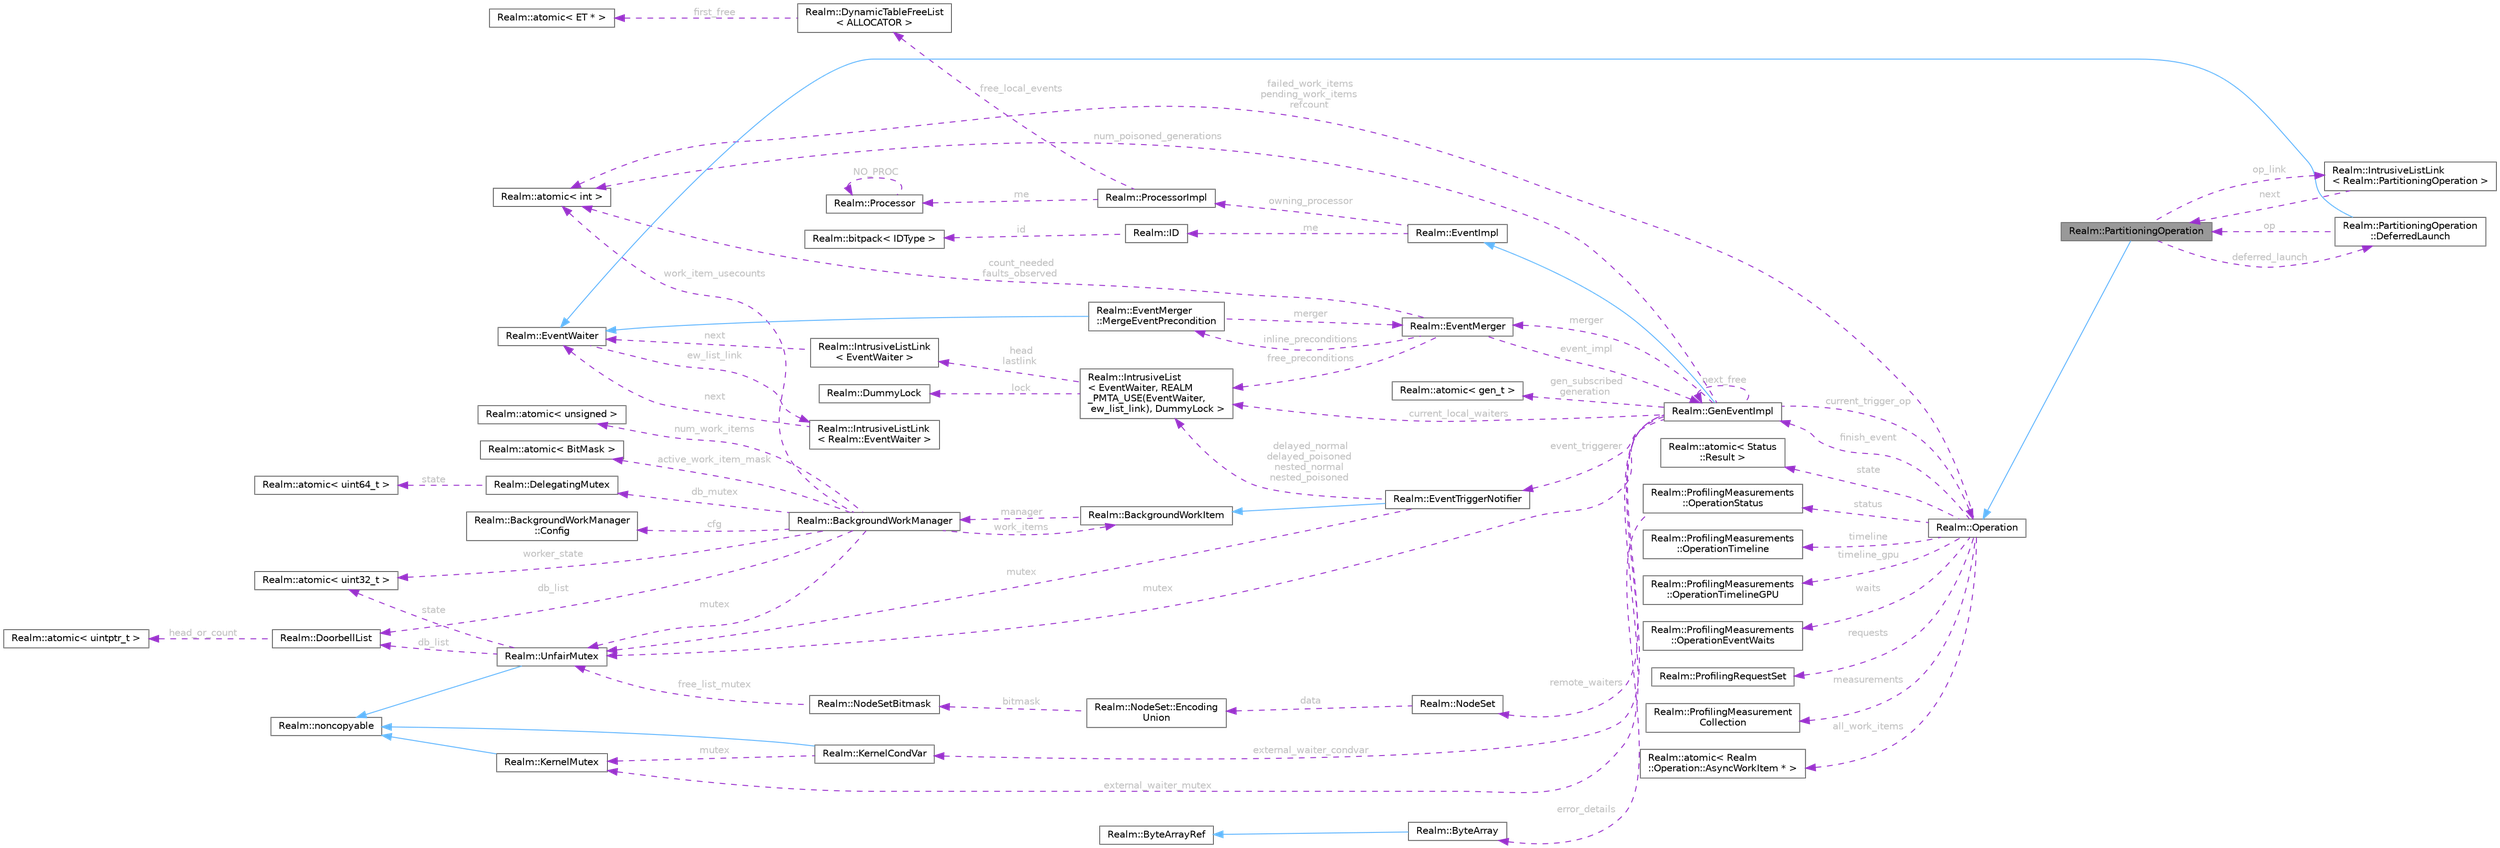 digraph "Realm::PartitioningOperation"
{
 // LATEX_PDF_SIZE
  bgcolor="transparent";
  edge [fontname=Helvetica,fontsize=10,labelfontname=Helvetica,labelfontsize=10];
  node [fontname=Helvetica,fontsize=10,shape=box,height=0.2,width=0.4];
  rankdir="LR";
  Node1 [id="Node000001",label="Realm::PartitioningOperation",height=0.2,width=0.4,color="gray40", fillcolor="grey60", style="filled", fontcolor="black",tooltip=" "];
  Node2 -> Node1 [id="edge1_Node000001_Node000002",dir="back",color="steelblue1",style="solid",tooltip=" "];
  Node2 [id="Node000002",label="Realm::Operation",height=0.2,width=0.4,color="gray40", fillcolor="white", style="filled",URL="$classRealm_1_1Operation.html",tooltip=" "];
  Node3 -> Node2 [id="edge2_Node000002_Node000003",dir="back",color="darkorchid3",style="dashed",tooltip=" ",label=" finish_event",fontcolor="grey" ];
  Node3 [id="Node000003",label="Realm::GenEventImpl",height=0.2,width=0.4,color="gray40", fillcolor="white", style="filled",URL="$classRealm_1_1GenEventImpl.html",tooltip=" "];
  Node4 -> Node3 [id="edge3_Node000003_Node000004",dir="back",color="steelblue1",style="solid",tooltip=" "];
  Node4 [id="Node000004",label="Realm::EventImpl",height=0.2,width=0.4,color="gray40", fillcolor="white", style="filled",URL="$classRealm_1_1EventImpl.html",tooltip=" "];
  Node5 -> Node4 [id="edge4_Node000004_Node000005",dir="back",color="darkorchid3",style="dashed",tooltip=" ",label=" me",fontcolor="grey" ];
  Node5 [id="Node000005",label="Realm::ID",height=0.2,width=0.4,color="gray40", fillcolor="white", style="filled",URL="$classRealm_1_1ID.html",tooltip=" "];
  Node6 -> Node5 [id="edge5_Node000005_Node000006",dir="back",color="darkorchid3",style="dashed",tooltip=" ",label=" id",fontcolor="grey" ];
  Node6 [id="Node000006",label="Realm::bitpack\< IDType \>",height=0.2,width=0.4,color="gray40", fillcolor="white", style="filled",URL="$classRealm_1_1bitpack.html",tooltip=" "];
  Node7 -> Node4 [id="edge6_Node000004_Node000007",dir="back",color="darkorchid3",style="dashed",tooltip=" ",label=" owning_processor",fontcolor="grey" ];
  Node7 [id="Node000007",label="Realm::ProcessorImpl",height=0.2,width=0.4,color="gray40", fillcolor="white", style="filled",URL="$classRealm_1_1ProcessorImpl.html",tooltip=" "];
  Node8 -> Node7 [id="edge7_Node000007_Node000008",dir="back",color="darkorchid3",style="dashed",tooltip=" ",label=" free_local_events",fontcolor="grey" ];
  Node8 [id="Node000008",label="Realm::DynamicTableFreeList\l\< ALLOCATOR \>",height=0.2,width=0.4,color="gray40", fillcolor="white", style="filled",URL="$classRealm_1_1DynamicTableFreeList.html",tooltip=" "];
  Node9 -> Node8 [id="edge8_Node000008_Node000009",dir="back",color="darkorchid3",style="dashed",tooltip=" ",label=" first_free",fontcolor="grey" ];
  Node9 [id="Node000009",label="Realm::atomic\< ET * \>",height=0.2,width=0.4,color="gray40", fillcolor="white", style="filled",URL="$classRealm_1_1atomic.html",tooltip=" "];
  Node10 -> Node7 [id="edge9_Node000007_Node000010",dir="back",color="darkorchid3",style="dashed",tooltip=" ",label=" me",fontcolor="grey" ];
  Node10 [id="Node000010",label="Realm::Processor",height=0.2,width=0.4,color="gray40", fillcolor="white", style="filled",URL="$classRealm_1_1Processor.html",tooltip=" "];
  Node10 -> Node10 [id="edge10_Node000010_Node000010",dir="back",color="darkorchid3",style="dashed",tooltip=" ",label=" NO_PROC",fontcolor="grey" ];
  Node11 -> Node3 [id="edge11_Node000003_Node000011",dir="back",color="darkorchid3",style="dashed",tooltip=" ",label=" gen_subscribed\ngeneration",fontcolor="grey" ];
  Node11 [id="Node000011",label="Realm::atomic\< gen_t \>",height=0.2,width=0.4,color="gray40", fillcolor="white", style="filled",URL="$classRealm_1_1atomic.html",tooltip=" "];
  Node12 -> Node3 [id="edge12_Node000003_Node000012",dir="back",color="darkorchid3",style="dashed",tooltip=" ",label=" num_poisoned_generations",fontcolor="grey" ];
  Node12 [id="Node000012",label="Realm::atomic\< int \>",height=0.2,width=0.4,color="gray40", fillcolor="white", style="filled",URL="$classRealm_1_1atomic.html",tooltip=" "];
  Node3 -> Node3 [id="edge13_Node000003_Node000003",dir="back",color="darkorchid3",style="dashed",tooltip=" ",label=" next_free",fontcolor="grey" ];
  Node13 -> Node3 [id="edge14_Node000003_Node000013",dir="back",color="darkorchid3",style="dashed",tooltip=" ",label=" merger",fontcolor="grey" ];
  Node13 [id="Node000013",label="Realm::EventMerger",height=0.2,width=0.4,color="gray40", fillcolor="white", style="filled",URL="$classRealm_1_1EventMerger.html",tooltip=" "];
  Node3 -> Node13 [id="edge15_Node000013_Node000003",dir="back",color="darkorchid3",style="dashed",tooltip=" ",label=" event_impl",fontcolor="grey" ];
  Node12 -> Node13 [id="edge16_Node000013_Node000012",dir="back",color="darkorchid3",style="dashed",tooltip=" ",label=" count_needed\nfaults_observed",fontcolor="grey" ];
  Node14 -> Node13 [id="edge17_Node000013_Node000014",dir="back",color="darkorchid3",style="dashed",tooltip=" ",label=" inline_preconditions",fontcolor="grey" ];
  Node14 [id="Node000014",label="Realm::EventMerger\l::MergeEventPrecondition",height=0.2,width=0.4,color="gray40", fillcolor="white", style="filled",URL="$classRealm_1_1EventMerger_1_1MergeEventPrecondition.html",tooltip=" "];
  Node15 -> Node14 [id="edge18_Node000014_Node000015",dir="back",color="steelblue1",style="solid",tooltip=" "];
  Node15 [id="Node000015",label="Realm::EventWaiter",height=0.2,width=0.4,color="gray40", fillcolor="white", style="filled",URL="$classRealm_1_1EventWaiter.html",tooltip=" "];
  Node16 -> Node15 [id="edge19_Node000015_Node000016",dir="back",color="darkorchid3",style="dashed",tooltip=" ",label=" ew_list_link",fontcolor="grey" ];
  Node16 [id="Node000016",label="Realm::IntrusiveListLink\l\< Realm::EventWaiter \>",height=0.2,width=0.4,color="gray40", fillcolor="white", style="filled",URL="$structRealm_1_1IntrusiveListLink.html",tooltip=" "];
  Node15 -> Node16 [id="edge20_Node000016_Node000015",dir="back",color="darkorchid3",style="dashed",tooltip=" ",label=" next",fontcolor="grey" ];
  Node13 -> Node14 [id="edge21_Node000014_Node000013",dir="back",color="darkorchid3",style="dashed",tooltip=" ",label=" merger",fontcolor="grey" ];
  Node17 -> Node13 [id="edge22_Node000013_Node000017",dir="back",color="darkorchid3",style="dashed",tooltip=" ",label=" free_preconditions",fontcolor="grey" ];
  Node17 [id="Node000017",label="Realm::IntrusiveList\l\< EventWaiter, REALM\l_PMTA_USE(EventWaiter,\l ew_list_link), DummyLock \>",height=0.2,width=0.4,color="gray40", fillcolor="white", style="filled",URL="$classRealm_1_1IntrusiveList.html",tooltip=" "];
  Node18 -> Node17 [id="edge23_Node000017_Node000018",dir="back",color="darkorchid3",style="dashed",tooltip=" ",label=" lock",fontcolor="grey" ];
  Node18 [id="Node000018",label="Realm::DummyLock",height=0.2,width=0.4,color="gray40", fillcolor="white", style="filled",URL="$classRealm_1_1DummyLock.html",tooltip=" "];
  Node19 -> Node17 [id="edge24_Node000017_Node000019",dir="back",color="darkorchid3",style="dashed",tooltip=" ",label=" head\nlastlink",fontcolor="grey" ];
  Node19 [id="Node000019",label="Realm::IntrusiveListLink\l\< EventWaiter \>",height=0.2,width=0.4,color="gray40", fillcolor="white", style="filled",URL="$structRealm_1_1IntrusiveListLink.html",tooltip=" "];
  Node15 -> Node19 [id="edge25_Node000019_Node000015",dir="back",color="darkorchid3",style="dashed",tooltip=" ",label=" next",fontcolor="grey" ];
  Node20 -> Node3 [id="edge26_Node000003_Node000020",dir="back",color="darkorchid3",style="dashed",tooltip=" ",label=" event_triggerer",fontcolor="grey" ];
  Node20 [id="Node000020",label="Realm::EventTriggerNotifier",height=0.2,width=0.4,color="gray40", fillcolor="white", style="filled",URL="$classRealm_1_1EventTriggerNotifier.html",tooltip=" "];
  Node21 -> Node20 [id="edge27_Node000020_Node000021",dir="back",color="steelblue1",style="solid",tooltip=" "];
  Node21 [id="Node000021",label="Realm::BackgroundWorkItem",height=0.2,width=0.4,color="gray40", fillcolor="white", style="filled",URL="$classRealm_1_1BackgroundWorkItem.html",tooltip=" "];
  Node22 -> Node21 [id="edge28_Node000021_Node000022",dir="back",color="darkorchid3",style="dashed",tooltip=" ",label=" manager",fontcolor="grey" ];
  Node22 [id="Node000022",label="Realm::BackgroundWorkManager",height=0.2,width=0.4,color="gray40", fillcolor="white", style="filled",URL="$classRealm_1_1BackgroundWorkManager.html",tooltip=" "];
  Node23 -> Node22 [id="edge29_Node000022_Node000023",dir="back",color="darkorchid3",style="dashed",tooltip=" ",label=" cfg",fontcolor="grey" ];
  Node23 [id="Node000023",label="Realm::BackgroundWorkManager\l::Config",height=0.2,width=0.4,color="gray40", fillcolor="white", style="filled",URL="$structRealm_1_1BackgroundWorkManager_1_1Config.html",tooltip=" "];
  Node24 -> Node22 [id="edge30_Node000022_Node000024",dir="back",color="darkorchid3",style="dashed",tooltip=" ",label=" mutex",fontcolor="grey" ];
  Node24 [id="Node000024",label="Realm::UnfairMutex",height=0.2,width=0.4,color="gray40", fillcolor="white", style="filled",URL="$classRealm_1_1UnfairMutex.html",tooltip=" "];
  Node25 -> Node24 [id="edge31_Node000024_Node000025",dir="back",color="steelblue1",style="solid",tooltip=" "];
  Node25 [id="Node000025",label="Realm::noncopyable",height=0.2,width=0.4,color="gray40", fillcolor="white", style="filled",URL="$classRealm_1_1noncopyable.html",tooltip=" "];
  Node26 -> Node24 [id="edge32_Node000024_Node000026",dir="back",color="darkorchid3",style="dashed",tooltip=" ",label=" state",fontcolor="grey" ];
  Node26 [id="Node000026",label="Realm::atomic\< uint32_t \>",height=0.2,width=0.4,color="gray40", fillcolor="white", style="filled",URL="$classRealm_1_1atomic.html",tooltip=" "];
  Node27 -> Node24 [id="edge33_Node000024_Node000027",dir="back",color="darkorchid3",style="dashed",tooltip=" ",label=" db_list",fontcolor="grey" ];
  Node27 [id="Node000027",label="Realm::DoorbellList",height=0.2,width=0.4,color="gray40", fillcolor="white", style="filled",URL="$classRealm_1_1DoorbellList.html",tooltip=" "];
  Node28 -> Node27 [id="edge34_Node000027_Node000028",dir="back",color="darkorchid3",style="dashed",tooltip=" ",label=" head_or_count",fontcolor="grey" ];
  Node28 [id="Node000028",label="Realm::atomic\< uintptr_t \>",height=0.2,width=0.4,color="gray40", fillcolor="white", style="filled",URL="$classRealm_1_1atomic.html",tooltip=" "];
  Node29 -> Node22 [id="edge35_Node000022_Node000029",dir="back",color="darkorchid3",style="dashed",tooltip=" ",label=" num_work_items",fontcolor="grey" ];
  Node29 [id="Node000029",label="Realm::atomic\< unsigned \>",height=0.2,width=0.4,color="gray40", fillcolor="white", style="filled",URL="$classRealm_1_1atomic.html",tooltip=" "];
  Node30 -> Node22 [id="edge36_Node000022_Node000030",dir="back",color="darkorchid3",style="dashed",tooltip=" ",label=" active_work_item_mask",fontcolor="grey" ];
  Node30 [id="Node000030",label="Realm::atomic\< BitMask \>",height=0.2,width=0.4,color="gray40", fillcolor="white", style="filled",URL="$classRealm_1_1atomic.html",tooltip=" "];
  Node12 -> Node22 [id="edge37_Node000022_Node000012",dir="back",color="darkorchid3",style="dashed",tooltip=" ",label=" work_item_usecounts",fontcolor="grey" ];
  Node21 -> Node22 [id="edge38_Node000022_Node000021",dir="back",color="darkorchid3",style="dashed",tooltip=" ",label=" work_items",fontcolor="grey" ];
  Node26 -> Node22 [id="edge39_Node000022_Node000026",dir="back",color="darkorchid3",style="dashed",tooltip=" ",label=" worker_state",fontcolor="grey" ];
  Node31 -> Node22 [id="edge40_Node000022_Node000031",dir="back",color="darkorchid3",style="dashed",tooltip=" ",label=" db_mutex",fontcolor="grey" ];
  Node31 [id="Node000031",label="Realm::DelegatingMutex",height=0.2,width=0.4,color="gray40", fillcolor="white", style="filled",URL="$classRealm_1_1DelegatingMutex.html",tooltip=" "];
  Node32 -> Node31 [id="edge41_Node000031_Node000032",dir="back",color="darkorchid3",style="dashed",tooltip=" ",label=" state",fontcolor="grey" ];
  Node32 [id="Node000032",label="Realm::atomic\< uint64_t \>",height=0.2,width=0.4,color="gray40", fillcolor="white", style="filled",URL="$classRealm_1_1atomic.html",tooltip=" "];
  Node27 -> Node22 [id="edge42_Node000022_Node000027",dir="back",color="darkorchid3",style="dashed",tooltip=" ",label=" db_list",fontcolor="grey" ];
  Node24 -> Node20 [id="edge43_Node000020_Node000024",dir="back",color="darkorchid3",style="dashed",tooltip=" ",label=" mutex",fontcolor="grey" ];
  Node17 -> Node20 [id="edge44_Node000020_Node000017",dir="back",color="darkorchid3",style="dashed",tooltip=" ",label=" delayed_normal\ndelayed_poisoned\nnested_normal\nnested_poisoned",fontcolor="grey" ];
  Node24 -> Node3 [id="edge45_Node000003_Node000024",dir="back",color="darkorchid3",style="dashed",tooltip=" ",label=" mutex",fontcolor="grey" ];
  Node2 -> Node3 [id="edge46_Node000003_Node000002",dir="back",color="darkorchid3",style="dashed",tooltip=" ",label=" current_trigger_op",fontcolor="grey" ];
  Node17 -> Node3 [id="edge47_Node000003_Node000017",dir="back",color="darkorchid3",style="dashed",tooltip=" ",label=" current_local_waiters",fontcolor="grey" ];
  Node33 -> Node3 [id="edge48_Node000003_Node000033",dir="back",color="darkorchid3",style="dashed",tooltip=" ",label=" external_waiter_mutex",fontcolor="grey" ];
  Node33 [id="Node000033",label="Realm::KernelMutex",height=0.2,width=0.4,color="gray40", fillcolor="white", style="filled",URL="$classRealm_1_1KernelMutex.html",tooltip=" "];
  Node25 -> Node33 [id="edge49_Node000033_Node000025",dir="back",color="steelblue1",style="solid",tooltip=" "];
  Node34 -> Node3 [id="edge50_Node000003_Node000034",dir="back",color="darkorchid3",style="dashed",tooltip=" ",label=" external_waiter_condvar",fontcolor="grey" ];
  Node34 [id="Node000034",label="Realm::KernelCondVar",height=0.2,width=0.4,color="gray40", fillcolor="white", style="filled",URL="$classRealm_1_1KernelCondVar.html",tooltip=" "];
  Node25 -> Node34 [id="edge51_Node000034_Node000025",dir="back",color="steelblue1",style="solid",tooltip=" "];
  Node33 -> Node34 [id="edge52_Node000034_Node000033",dir="back",color="darkorchid3",style="dashed",tooltip=" ",label=" mutex",fontcolor="grey" ];
  Node35 -> Node3 [id="edge53_Node000003_Node000035",dir="back",color="darkorchid3",style="dashed",tooltip=" ",label=" remote_waiters",fontcolor="grey" ];
  Node35 [id="Node000035",label="Realm::NodeSet",height=0.2,width=0.4,color="gray40", fillcolor="white", style="filled",URL="$classRealm_1_1NodeSet.html",tooltip=" "];
  Node36 -> Node35 [id="edge54_Node000035_Node000036",dir="back",color="darkorchid3",style="dashed",tooltip=" ",label=" data",fontcolor="grey" ];
  Node36 [id="Node000036",label="Realm::NodeSet::Encoding\lUnion",height=0.2,width=0.4,color="gray40", fillcolor="white", style="filled",URL="$unionRealm_1_1NodeSet_1_1EncodingUnion.html",tooltip=" "];
  Node37 -> Node36 [id="edge55_Node000036_Node000037",dir="back",color="darkorchid3",style="dashed",tooltip=" ",label=" bitmask",fontcolor="grey" ];
  Node37 [id="Node000037",label="Realm::NodeSetBitmask",height=0.2,width=0.4,color="gray40", fillcolor="white", style="filled",URL="$classRealm_1_1NodeSetBitmask.html",tooltip=" "];
  Node24 -> Node37 [id="edge56_Node000037_Node000024",dir="back",color="darkorchid3",style="dashed",tooltip=" ",label=" free_list_mutex",fontcolor="grey" ];
  Node12 -> Node2 [id="edge57_Node000002_Node000012",dir="back",color="darkorchid3",style="dashed",tooltip=" ",label=" failed_work_items\npending_work_items\nrefcount",fontcolor="grey" ];
  Node38 -> Node2 [id="edge58_Node000002_Node000038",dir="back",color="darkorchid3",style="dashed",tooltip=" ",label=" state",fontcolor="grey" ];
  Node38 [id="Node000038",label="Realm::atomic\< Status\l::Result \>",height=0.2,width=0.4,color="gray40", fillcolor="white", style="filled",URL="$classRealm_1_1atomic.html",tooltip=" "];
  Node39 -> Node2 [id="edge59_Node000002_Node000039",dir="back",color="darkorchid3",style="dashed",tooltip=" ",label=" status",fontcolor="grey" ];
  Node39 [id="Node000039",label="Realm::ProfilingMeasurements\l::OperationStatus",height=0.2,width=0.4,color="gray40", fillcolor="white", style="filled",URL="$structRealm_1_1ProfilingMeasurements_1_1OperationStatus.html",tooltip=" "];
  Node40 -> Node39 [id="edge60_Node000039_Node000040",dir="back",color="darkorchid3",style="dashed",tooltip=" ",label=" error_details",fontcolor="grey" ];
  Node40 [id="Node000040",label="Realm::ByteArray",height=0.2,width=0.4,color="gray40", fillcolor="white", style="filled",URL="$classRealm_1_1ByteArray.html",tooltip=" "];
  Node41 -> Node40 [id="edge61_Node000040_Node000041",dir="back",color="steelblue1",style="solid",tooltip=" "];
  Node41 [id="Node000041",label="Realm::ByteArrayRef",height=0.2,width=0.4,color="gray40", fillcolor="white", style="filled",URL="$classRealm_1_1ByteArrayRef.html",tooltip=" "];
  Node42 -> Node2 [id="edge62_Node000002_Node000042",dir="back",color="darkorchid3",style="dashed",tooltip=" ",label=" timeline",fontcolor="grey" ];
  Node42 [id="Node000042",label="Realm::ProfilingMeasurements\l::OperationTimeline",height=0.2,width=0.4,color="gray40", fillcolor="white", style="filled",URL="$structRealm_1_1ProfilingMeasurements_1_1OperationTimeline.html",tooltip=" "];
  Node43 -> Node2 [id="edge63_Node000002_Node000043",dir="back",color="darkorchid3",style="dashed",tooltip=" ",label=" timeline_gpu",fontcolor="grey" ];
  Node43 [id="Node000043",label="Realm::ProfilingMeasurements\l::OperationTimelineGPU",height=0.2,width=0.4,color="gray40", fillcolor="white", style="filled",URL="$structRealm_1_1ProfilingMeasurements_1_1OperationTimelineGPU.html",tooltip=" "];
  Node44 -> Node2 [id="edge64_Node000002_Node000044",dir="back",color="darkorchid3",style="dashed",tooltip=" ",label=" waits",fontcolor="grey" ];
  Node44 [id="Node000044",label="Realm::ProfilingMeasurements\l::OperationEventWaits",height=0.2,width=0.4,color="gray40", fillcolor="white", style="filled",URL="$structRealm_1_1ProfilingMeasurements_1_1OperationEventWaits.html",tooltip=" "];
  Node45 -> Node2 [id="edge65_Node000002_Node000045",dir="back",color="darkorchid3",style="dashed",tooltip=" ",label=" requests",fontcolor="grey" ];
  Node45 [id="Node000045",label="Realm::ProfilingRequestSet",height=0.2,width=0.4,color="gray40", fillcolor="white", style="filled",URL="$classRealm_1_1ProfilingRequestSet.html",tooltip=" "];
  Node46 -> Node2 [id="edge66_Node000002_Node000046",dir="back",color="darkorchid3",style="dashed",tooltip=" ",label=" measurements",fontcolor="grey" ];
  Node46 [id="Node000046",label="Realm::ProfilingMeasurement\lCollection",height=0.2,width=0.4,color="gray40", fillcolor="white", style="filled",URL="$classRealm_1_1ProfilingMeasurementCollection.html",tooltip=" "];
  Node47 -> Node2 [id="edge67_Node000002_Node000047",dir="back",color="darkorchid3",style="dashed",tooltip=" ",label=" all_work_items",fontcolor="grey" ];
  Node47 [id="Node000047",label="Realm::atomic\< Realm\l::Operation::AsyncWorkItem * \>",height=0.2,width=0.4,color="gray40", fillcolor="white", style="filled",URL="$classRealm_1_1atomic.html",tooltip=" "];
  Node48 -> Node1 [id="edge68_Node000001_Node000048",dir="back",color="darkorchid3",style="dashed",tooltip=" ",label=" op_link",fontcolor="grey" ];
  Node48 [id="Node000048",label="Realm::IntrusiveListLink\l\< Realm::PartitioningOperation \>",height=0.2,width=0.4,color="gray40", fillcolor="white", style="filled",URL="$structRealm_1_1IntrusiveListLink.html",tooltip=" "];
  Node1 -> Node48 [id="edge69_Node000048_Node000001",dir="back",color="darkorchid3",style="dashed",tooltip=" ",label=" next",fontcolor="grey" ];
  Node49 -> Node1 [id="edge70_Node000001_Node000049",dir="back",color="darkorchid3",style="dashed",tooltip=" ",label=" deferred_launch",fontcolor="grey" ];
  Node49 [id="Node000049",label="Realm::PartitioningOperation\l::DeferredLaunch",height=0.2,width=0.4,color="gray40", fillcolor="white", style="filled",URL="$classRealm_1_1PartitioningOperation_1_1DeferredLaunch.html",tooltip=" "];
  Node15 -> Node49 [id="edge71_Node000049_Node000015",dir="back",color="steelblue1",style="solid",tooltip=" "];
  Node1 -> Node49 [id="edge72_Node000049_Node000001",dir="back",color="darkorchid3",style="dashed",tooltip=" ",label=" op",fontcolor="grey" ];
}
